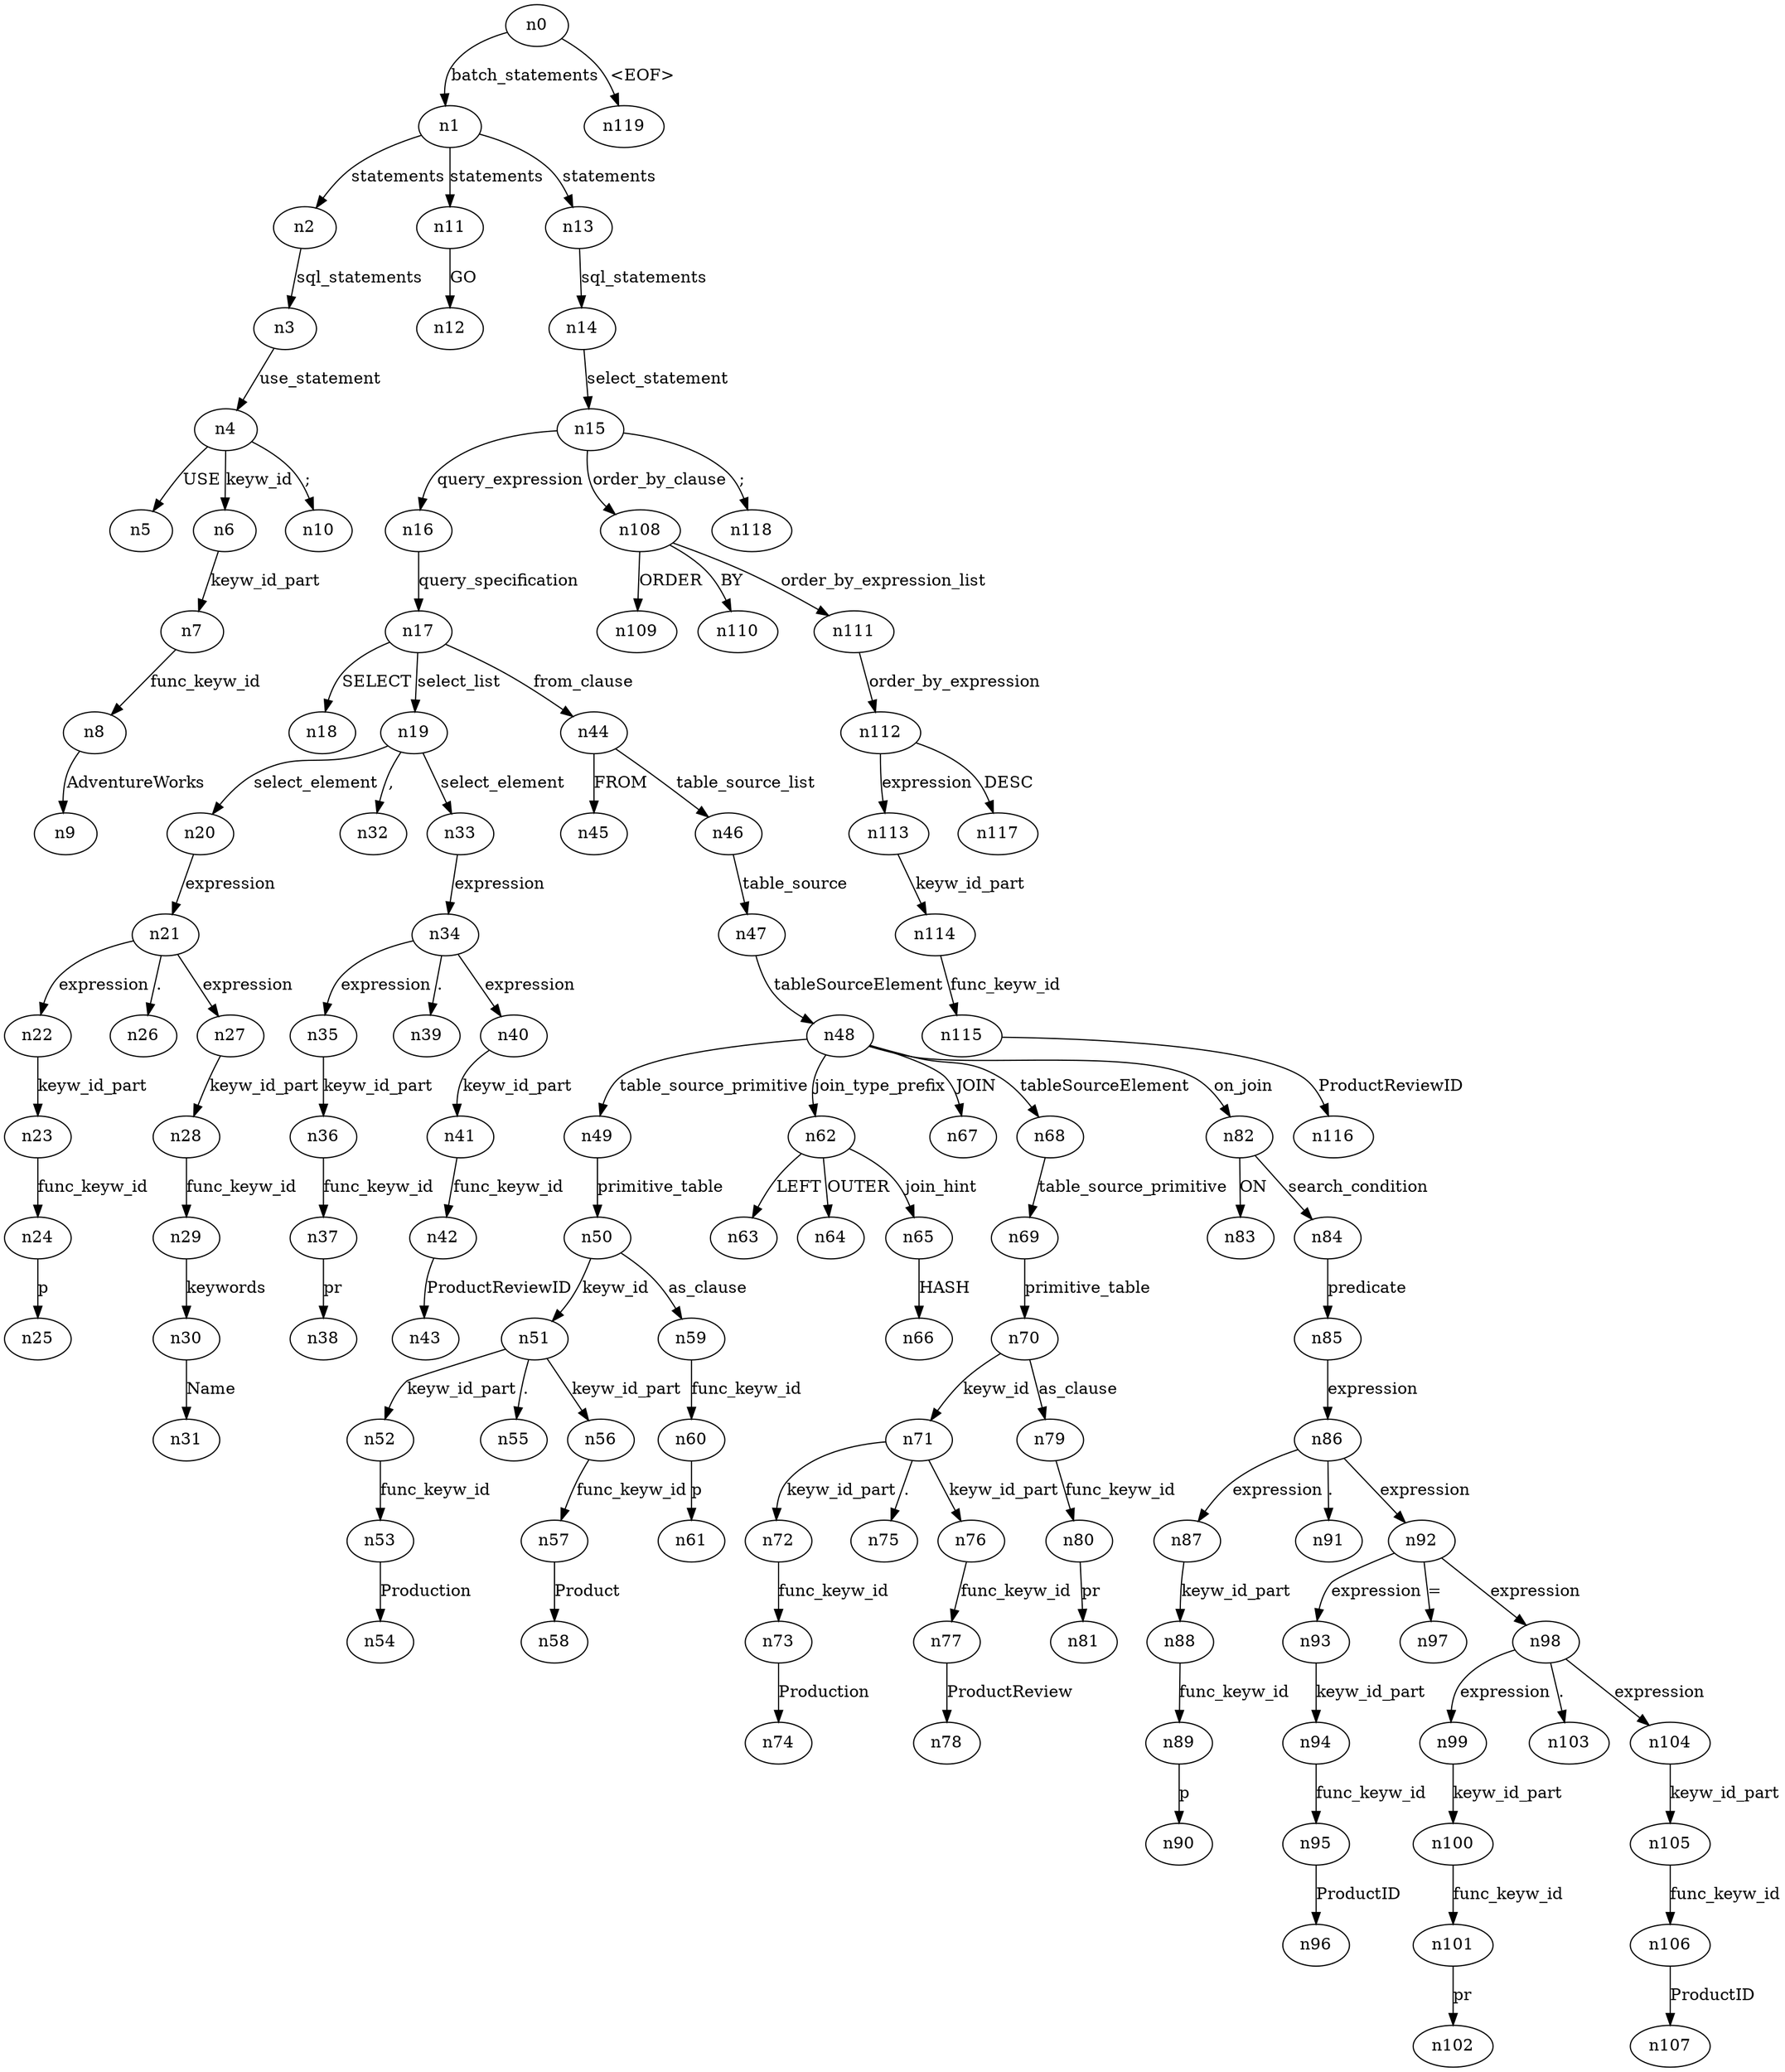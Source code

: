 digraph ParseTree {
  n0 -> n1 [label="batch_statements"];
  n1 -> n2 [label="statements"];
  n2 -> n3 [label="sql_statements"];
  n3 -> n4 [label="use_statement"];
  n4 -> n5 [label="USE"];
  n4 -> n6 [label="keyw_id"];
  n6 -> n7 [label="keyw_id_part"];
  n7 -> n8 [label="func_keyw_id"];
  n8 -> n9 [label="AdventureWorks"];
  n4 -> n10 [label=";"];
  n1 -> n11 [label="statements"];
  n11 -> n12 [label="GO"];
  n1 -> n13 [label="statements"];
  n13 -> n14 [label="sql_statements"];
  n14 -> n15 [label="select_statement"];
  n15 -> n16 [label="query_expression"];
  n16 -> n17 [label="query_specification"];
  n17 -> n18 [label="SELECT"];
  n17 -> n19 [label="select_list"];
  n19 -> n20 [label="select_element"];
  n20 -> n21 [label="expression"];
  n21 -> n22 [label="expression"];
  n22 -> n23 [label="keyw_id_part"];
  n23 -> n24 [label="func_keyw_id"];
  n24 -> n25 [label="p"];
  n21 -> n26 [label="."];
  n21 -> n27 [label="expression"];
  n27 -> n28 [label="keyw_id_part"];
  n28 -> n29 [label="func_keyw_id"];
  n29 -> n30 [label="keywords"];
  n30 -> n31 [label="Name"];
  n19 -> n32 [label=","];
  n19 -> n33 [label="select_element"];
  n33 -> n34 [label="expression"];
  n34 -> n35 [label="expression"];
  n35 -> n36 [label="keyw_id_part"];
  n36 -> n37 [label="func_keyw_id"];
  n37 -> n38 [label="pr"];
  n34 -> n39 [label="."];
  n34 -> n40 [label="expression"];
  n40 -> n41 [label="keyw_id_part"];
  n41 -> n42 [label="func_keyw_id"];
  n42 -> n43 [label="ProductReviewID"];
  n17 -> n44 [label="from_clause"];
  n44 -> n45 [label="FROM"];
  n44 -> n46 [label="table_source_list"];
  n46 -> n47 [label="table_source"];
  n47 -> n48 [label="tableSourceElement"];
  n48 -> n49 [label="table_source_primitive"];
  n49 -> n50 [label="primitive_table"];
  n50 -> n51 [label="keyw_id"];
  n51 -> n52 [label="keyw_id_part"];
  n52 -> n53 [label="func_keyw_id"];
  n53 -> n54 [label="Production"];
  n51 -> n55 [label="."];
  n51 -> n56 [label="keyw_id_part"];
  n56 -> n57 [label="func_keyw_id"];
  n57 -> n58 [label="Product"];
  n50 -> n59 [label="as_clause"];
  n59 -> n60 [label="func_keyw_id"];
  n60 -> n61 [label="p"];
  n48 -> n62 [label="join_type_prefix"];
  n62 -> n63 [label="LEFT"];
  n62 -> n64 [label="OUTER"];
  n62 -> n65 [label="join_hint"];
  n65 -> n66 [label="HASH"];
  n48 -> n67 [label="JOIN"];
  n48 -> n68 [label="tableSourceElement"];
  n68 -> n69 [label="table_source_primitive"];
  n69 -> n70 [label="primitive_table"];
  n70 -> n71 [label="keyw_id"];
  n71 -> n72 [label="keyw_id_part"];
  n72 -> n73 [label="func_keyw_id"];
  n73 -> n74 [label="Production"];
  n71 -> n75 [label="."];
  n71 -> n76 [label="keyw_id_part"];
  n76 -> n77 [label="func_keyw_id"];
  n77 -> n78 [label="ProductReview"];
  n70 -> n79 [label="as_clause"];
  n79 -> n80 [label="func_keyw_id"];
  n80 -> n81 [label="pr"];
  n48 -> n82 [label="on_join"];
  n82 -> n83 [label="ON"];
  n82 -> n84 [label="search_condition"];
  n84 -> n85 [label="predicate"];
  n85 -> n86 [label="expression"];
  n86 -> n87 [label="expression"];
  n87 -> n88 [label="keyw_id_part"];
  n88 -> n89 [label="func_keyw_id"];
  n89 -> n90 [label="p"];
  n86 -> n91 [label="."];
  n86 -> n92 [label="expression"];
  n92 -> n93 [label="expression"];
  n93 -> n94 [label="keyw_id_part"];
  n94 -> n95 [label="func_keyw_id"];
  n95 -> n96 [label="ProductID"];
  n92 -> n97 [label="="];
  n92 -> n98 [label="expression"];
  n98 -> n99 [label="expression"];
  n99 -> n100 [label="keyw_id_part"];
  n100 -> n101 [label="func_keyw_id"];
  n101 -> n102 [label="pr"];
  n98 -> n103 [label="."];
  n98 -> n104 [label="expression"];
  n104 -> n105 [label="keyw_id_part"];
  n105 -> n106 [label="func_keyw_id"];
  n106 -> n107 [label="ProductID"];
  n15 -> n108 [label="order_by_clause"];
  n108 -> n109 [label="ORDER"];
  n108 -> n110 [label="BY"];
  n108 -> n111 [label="order_by_expression_list"];
  n111 -> n112 [label="order_by_expression"];
  n112 -> n113 [label="expression"];
  n113 -> n114 [label="keyw_id_part"];
  n114 -> n115 [label="func_keyw_id"];
  n115 -> n116 [label="ProductReviewID"];
  n112 -> n117 [label="DESC"];
  n15 -> n118 [label=";"];
  n0 -> n119 [label="<EOF>"];
}